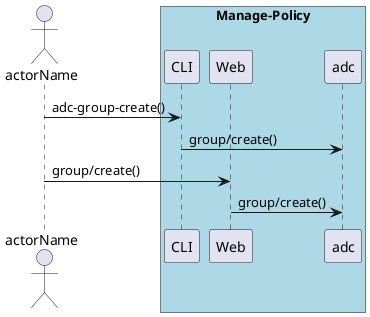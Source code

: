 @startuml
Actor "actorName" as A

box "Manage-Policy" #lightblue
participant CLI as CLI
participant Web as Web
participant "adc" as S
A -> CLI : adc-group-create()
CLI -> S : group/create()
A -> Web : group/create()
Web -> S : group/create()
end box

@enduml

